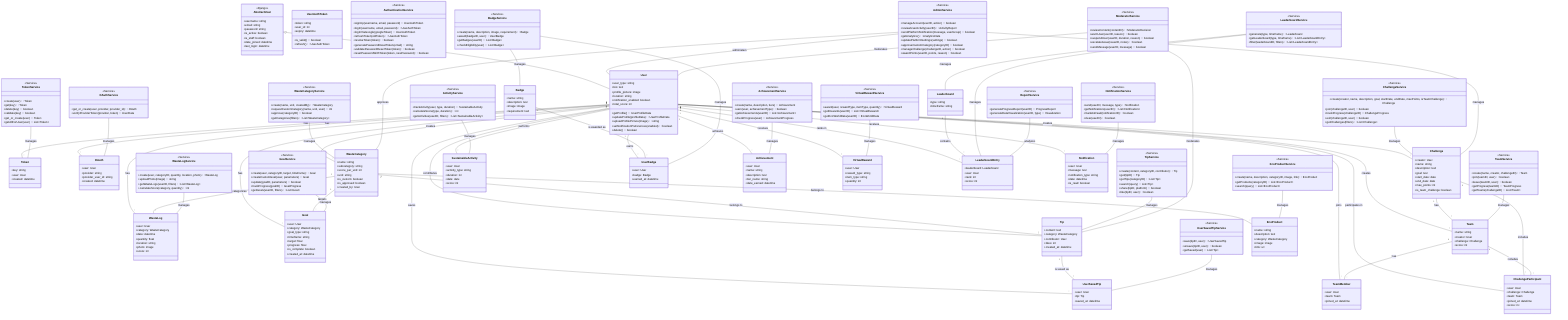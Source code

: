 classDiagram
    %% Authentication & User Management 
    class AbstractUser {
        <<Django>>
        +username: string
        +email: string
        +password: string
        +is_active: boolean
        +is_staff: boolean
        +date_joined: datetime
        +last_login: datetime
    }
    
    class User {
        +user_type: string
        +bio: text
        +profile_picture: image
        +location: string
        +notification_enabled: boolean
        +total_score: int
        +getProfile(): UserProfileData
        +updateProfile(profileData): UserProfileData
        +uploadProfilePicture(image): string
        +setNotificationPreferences(enabled): boolean
        +delete(): boolean
    }
    
    class UserAuthToken {
        +token: string
        +user_id: int
        +expiry: datetime
        +is_valid(): boolean
        +refresh(): UserAuthToken
    }
    
    class Token {
        +key: string
        +user: User
        +created: datetime
    }
    
    class OAuth {
        +user: User
        +provider: string
        +provider_user_id: string
        +created: datetime
    }
    
    class AuthenticationService {
        <<Service>>
        +signUp(username, email, password): UserAuthToken
        +logIn(username, email, password): UserAuthToken
        +logInViaGoogle(googleToken): UserAuthToken
        +refreshToken(oldToken): UserAuthToken
        +revokeToken(token): boolean
        +generatePasswordResetToken(email): string
        +validatePasswordResetToken(token): boolean
        +resetPasswordWithToken(token, newPassword): boolean
    }
    
    class TokenService {
        <<Service>>
        +create(user): Token
        +get(key): Token
        +delete(key): boolean
        +validate(key): boolean
        +get_or_create(user): Token
        +getAllForUser(user): List~Token~
    }
    
    class OAuthService {
        <<Service>>
        +get_or_create(user, provider, provider_id): OAuth
        +verifyProviderToken(provider, token): UserData
    }
    
    %% Waste Management
    class WasteCategory {
        +name: string
        +subcategory: string
        +score_per_unit: int
        +unit: string
        +is_custom: boolean
        +is_approved: boolean
        +created_by: User
    }
    
    class WasteCategoryService {
        <<Service>>
        +create(name, unit, createdBy): WasteCategory
        +requestCustomCategory(name, unit, user): int
        +approve(categoryID): boolean
        +getCategories(filters): List~WasteCategory~
    }
    
    class WasteLog {
        +user: User
        +category: WasteCategory
        +date: datetime
        +quantity: float
        +location: string
        +photo: image
        +score: int
    }
    
    class WasteLogService {
        <<Service>>
        +create(user, categoryID, quantity, location, photo): WasteLog
        +uploadPhoto(image): string
        +getWasteLogs(userID, filters): List~WasteLog~
        +calculateScore(category, quantity): int
    }
    
    %% Goals and Challenges
    class Goal {
        +user: User
        +category: WasteCategory
        +goal_type: string
        +timeframe: string
        +target: float
        +progress: float
        +is_complete: boolean
        +created_at: datetime
    }
    
    class GoalService {
        <<Service>>
        +create(user, categoryID, target, timeframe): Goal
        +createCustomGoal(user, parameters): Goal
        +update(goalID, parameters): boolean
        +trackProgress(goalID): GoalProgress
        +getGoals(userID, filters): List~Goal~
    }
    
    class Challenge {
        +creator: User
        +name: string
        +description: text
        +goal: text
        +start_date: date
        +end_date: date
        +max_points: int
        +is_team_challenge: boolean
    }
    
    class ChallengeService {
        <<Service>>
        +create(creator, name, description, goal, startDate, endDate, maxPoints, isTeamChallenge): Challenge
        +join(challengeID, user): boolean
        +trackProgress(challengeID): ChallengeProgress
        +exit(challengeID, user): boolean
        +getChallenges(filters): List~Challenge~
    }
    
    class Team {
        +name: string
        +creator: User
        +challenge: Challenge
        +score: int
    }
    
    class TeamService {
        <<Service>>
        +create(name, creator, challengeID): Team
        +join(teamID, user): boolean
        +leave(teamID, user): boolean
        +getProgress(teamID): TeamProgress
        +getTeams(challengeID): List~Team~
    }
    
    class TeamMember {
        +user: User
        +team: Team
        +joined_at: datetime
    }
    
    class ChallengeParticipant {
        +user: User
        +challenge: Challenge
        +team: Team
        +joined_at: datetime
        +score: int
    }
    
    %% Community and Content
    class Tip {
        +content: text
        +category: WasteCategory
        +contributor: User
        +likes: int
        +created_at: datetime
    }
    
    class TipService {
        <<Service>>
        +create(content, categoryID, contributor): Tip
        +get(tipID): Tip
        +getTips(categoryID): List~Tip~
        +search(query): List~Tip~
        +share(tipID, platform): boolean
        +like(tipID, user): boolean
    }
    
    class UserSavedTip {
        +user: User
        +tip: Tip
        +saved_at: datetime
    }
    
    class UserSavedTipService {
        <<Service>>
        +save(tipID, user): UserSavedTip
        +unsave(tipID, user): boolean
        +getSaved(user): List~Tip~
    }
    
    class EcoProduct {
        +name: string
        +description: text
        +category: WasteCategory
        +image: image
        +link: url
    }
    
    class EcoProductService {
        <<Service>>
        +create(name, description, categoryID, image, link): EcoProduct
        +getProducts(categoryID): List~EcoProduct~
        +search(query): List~EcoProduct~
    }
    
    %% Rewards and Achievements
    class SustainableActivity {
        +user: User
        +activity_type: string
        +duration: int
        +date: date
        +score: int
    }
    
    class ActivityService {
        <<Service>>
        +trackActivity(user, type, duration): SustainableActivity
        +calculateScore(type, duration): int
        +getActivities(userID, filters): List~SustainableActivity~
    }
    
    class Badge {
        +name: string
        +description: text
        +image: image
        +requirement: text
    }
    
    class BadgeService {
        <<Service>>
        +create(name, description, image, requirement): Badge
        +award(badgeID, user): UserBadge
        +getBadges(userID): List~Badge~
        +checkEligibility(user): List~Badge~
    }
    
    class UserBadge {
        +user: User
        +badge: Badge
        +earned_at: datetime
    }
    
    class Achievement {
        +user: User
        +name: string
        +description: text
        +tier_name: string
        +date_earned: datetime
    }
    
    class AchievementService {
        <<Service>>
        +create(name, description, tiers): Achievement
        +earn(user, achievementType): boolean
        +getAchievements(userID): List~Achievement~
        +checkProgress(user): AchievementProgress
    }
    
    class VirtualReward {
        +user: User
        +reward_type: string
        +item_type: string
        +quantity: int
    }
    
    class VirtualRewardService {
        <<Service>>
        +award(user, rewardType, itemType, quantity): VirtualReward
        +getRewards(userID): List~VirtualReward~
        +getEcoWorldData(userID): EcoWorldData
    }
    
    %% Leaderboards and Notifications
    class Leaderboard {
        +type: string
        +timeframe: string
    }
    
    class LeaderboardService {
        <<Service>>
        +generate(type, timeframe): Leaderboard
        +getLeaderboard(type, timeframe): List~LeaderboardEntry~
        +filter(leaderboardID, filters): List~LeaderboardEntry~
    }
    
    class LeaderboardEntry {
        +leaderboard: Leaderboard
        +user: User
        +rank: int
        +score: int
    }
    
    class ReportService {
        <<Service>>
        +generateProgressReport(userID): ProgressReport
        +generateDataVisualization(userID, type): Visualization
    }
    
    class Notification {
        +user: User
        +message: text
        +notification_type: string
        +date: datetime
        +is_read: boolean
    }
    
    class NotificationService {
        <<Service>>
        +send(userID, message, type): Notification
        +getNotifications(userID): List~Notification~
        +markAsRead(notificationID): boolean
        +clear(userID): boolean
    }
    
    %% Administration and Moderation
    class AdminService {
        <<Service>>
        +manageAccount(userID, action): boolean
        +reviewUserActivity(userID): ActivityReport
        +sendPlatformNotification(message, userGroup): boolean
        +getAnalytics(): AnalyticsData
        +updatePlatformSettings(settings): boolean
        +approveCustomCategory(categoryID): boolean
        +manageChallenge(challengeID, action): boolean
        +awardPoints(userID, points, reason): boolean
    }
    
    class ModeratorService {
        <<Service>>
        +reviewContent(contentID): ModeratorDecision
        +warnUser(userID, reason): boolean
        +suspendUser(userID, duration, reason): boolean
        +escalateIssue(issueID, notes): boolean
        +sendMessage(userID, message): boolean
    }
    
    %% Relationships
    AbstractUser <|-- User
    
    %% Authentication relationships
    User "1" -- "*" Token : has
    User "1" -- "*" OAuth : has
    TokenService -- Token : manages
    OAuthService -- OAuth : manages
    
    %% User action relationships
    User "1" -- "*" WasteLog : has
    User "1" -- "*" Goal : has
    User "1" -- "*" Tip : contributes
    User "1" -- "*" UserSavedTip : saves
    User "1" -- "*" Challenge : creates
    User "1" -- "*" Team : creates
    User "1" -- "*" TeamMember : joins
    User "1" -- "*" ChallengeParticipant : participates in
    User "1" -- "*" SustainableActivity : performs
    User "1" -- "*" UserBadge : earns
    User "1" -- "*" Achievement : achieves
    User "1" -- "*" VirtualReward : receives
    User "1" -- "*" LeaderboardEntry : ranks in
    User "1" -- "*" Notification : receives
    User "1" -- "*" WasteCategory : creates
    
    %% Content relationships
    WasteCategory "1" -- "*" WasteLog : categorizes
    WasteCategory "1" -- "*" Goal : targets
    WasteCategory "1" -- "*" Tip : belongs to
    WasteCategory "1" -- "*" EcoProduct : belongs to
    Tip "1" -- "*" UserSavedTip : is saved as
    
    %% Challenge relationships
    Challenge "1" -- "*" Team : has
    Challenge "1" -- "*" ChallengeParticipant : includes
    Team "1" -- "*" TeamMember : has
    Team "1" -- "*" ChallengeParticipant : includes
    
    %% Award relationships
    Badge "1" -- "*" UserBadge : is awarded as
    Leaderboard "1" -- "*" LeaderboardEntry : contains
    
    %% Service relationships
    WasteCategoryService -- WasteCategory : manages
    WasteLogService -- WasteLog : manages
    GoalService -- Goal : manages
    ChallengeService -- Challenge : manages
    TeamService -- Team : manages
    TipService -- Tip : manages
    UserSavedTipService -- UserSavedTip : manages
    EcoProductService -- EcoProduct : manages
    ActivityService -- SustainableActivity : manages
    BadgeService -- Badge : manages
    BadgeService -- UserBadge : manages
    AchievementService -- Achievement : manages
    VirtualRewardService -- VirtualReward : manages
    LeaderboardService -- Leaderboard : manages
    LeaderboardService -- LeaderboardEntry : manages
    ReportService -- LeaderboardEntry : analyzes
    NotificationService -- Notification : manages
    AdminService -- User : administers
    AdminService -- WasteCategory : approves
    AdminService -- Challenge : manages
    ModeratorService -- Tip : moderates
    ModeratorService -- User : moderates